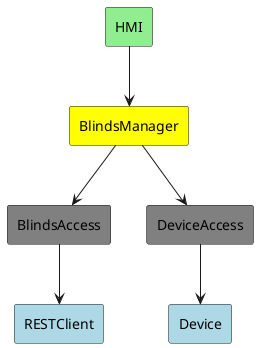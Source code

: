 @startuml Chall Chain Move Blinds

skinparam ComponentStyle rectangle

[HMI] #LightGreen
[BlindsManager] #Yellow
[BlindsAccess] #Grey
[DeviceAccess] #Grey
[RESTClient] #LightBlue
[Device] #LightBlue

HMI --> BlindsManager
BlindsManager --> BlindsAccess
BlindsManager --> DeviceAccess
BlindsAccess --> RESTClient
DeviceAccess --> Device

@enduml